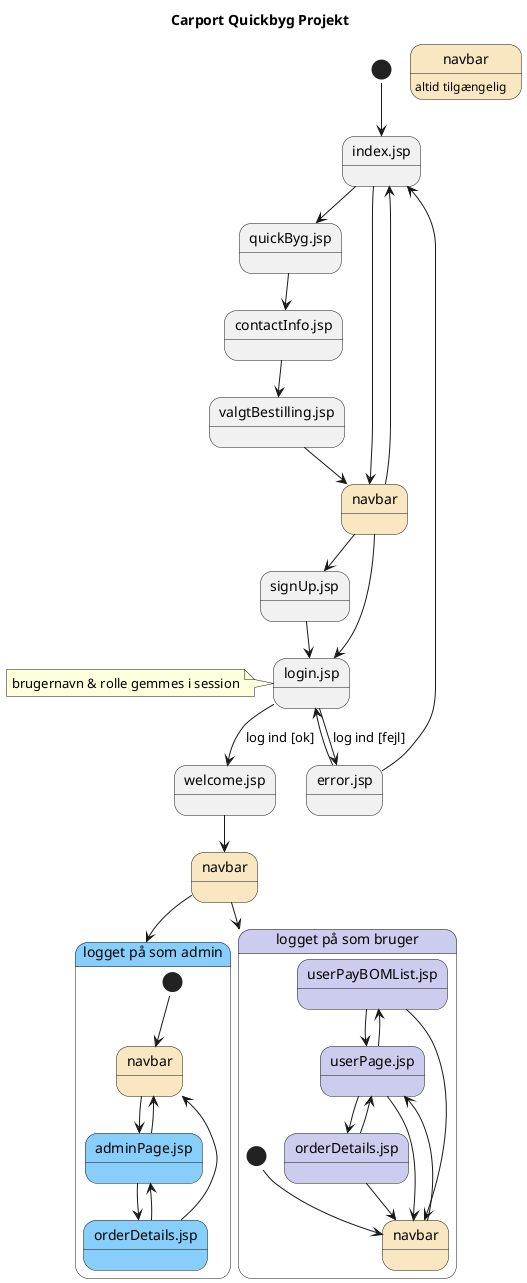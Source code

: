 @startuml
!pragma layout smetana

title Carport Quickbyg Projekt
state "index.jsp" as indexJSP
state "login.jsp" as loginJSP
state "error.jsp" as errorJSP
state "signUp.jsp" as signUpJSP
state "contactInfo.jsp" as contactInfoJSP
state "quickByg.jsp" as quickBygJSP
state "valgtBestilling.jsp" as valgtBestillingJSP
state "welcome.jsp" as welcomeJSP
state navbar#Strategy: altid tilgængelig
state "navbar" as navbar1 #Strategy
state "navbar" as navbar2 #Strategy
state "logget på som admin" as admin
state "logget på som bruger" as bruger

note left of loginJSP
brugernavn & rolle gemmes i session
end note

[*] --> indexJSP
indexJSP --> navbar1
indexJSP --> quickBygJSP
navbar1 --> loginJSP
navbar1 --> signUpJSP
navbar1 --> indexJSP
loginJSP --> welcomeJSP:log ind [ok]
loginJSP --> errorJSP:log ind [fejl]
signUpJSP --> loginJSP
errorJSP --> loginJSP
errorJSP --> indexJSP
welcomeJSP --> navbar2
navbar2 --> admin
state admin #LightSkyBlue{
state "navbar" as navbar3 #Strategy
state "adminPage.jsp" as adminPageJSP #LightSkyBlue
state "orderDetails.jsp" as orderDetailsJSP1 #LightSkyBlue
[*] --> navbar3
navbar3 --> adminPageJSP
adminPageJSP --> orderDetailsJSP1
orderDetailsJSP1 --> adminPageJSP
orderDetailsJSP1 --> navbar3
adminPageJSP --> navbar3
}
navbar2 --> bruger
state bruger #CCCCEE{
state "userPayBOMList.jsp" as userPayBOMListJSP #CCCCEE
state "orderDetails.jsp" as orderDetailsJSP #CCCCEE
state "userPage.jsp" as userPageJSP #CCCCEE
state "navbar" as navbar4 #Strategy
[*] --> navbar4
navbar4 --> userPageJSP
userPageJSP --> navbar4
userPageJSP --> orderDetailsJSP
orderDetailsJSP --> userPageJSP
orderDetailsJSP --> navbar4
userPageJSP --> userPayBOMListJSP
userPayBOMListJSP --> userPageJSP
userPayBOMListJSP --> navbar4
}
quickBygJSP --> contactInfoJSP
contactInfoJSP --> valgtBestillingJSP
valgtBestillingJSP --> navbar1
@enduml